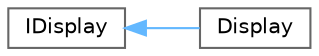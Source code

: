 digraph "Graphical Class Hierarchy"
{
 // LATEX_PDF_SIZE
  bgcolor="transparent";
  edge [fontname=Helvetica,fontsize=10,labelfontname=Helvetica,labelfontsize=10];
  node [fontname=Helvetica,fontsize=10,shape=box,height=0.2,width=0.4];
  rankdir="LR";
  Node0 [id="Node000000",label="IDisplay",height=0.2,width=0.4,color="grey40", fillcolor="white", style="filled",URL="$classIDisplay.xhtml",tooltip=" "];
  Node0 -> Node1 [id="edge2_Node000000_Node000001",dir="back",color="steelblue1",style="solid",tooltip=" "];
  Node1 [id="Node000001",label="Display",height=0.2,width=0.4,color="grey40", fillcolor="white", style="filled",URL="$classDisplay.xhtml",tooltip=" "];
}
